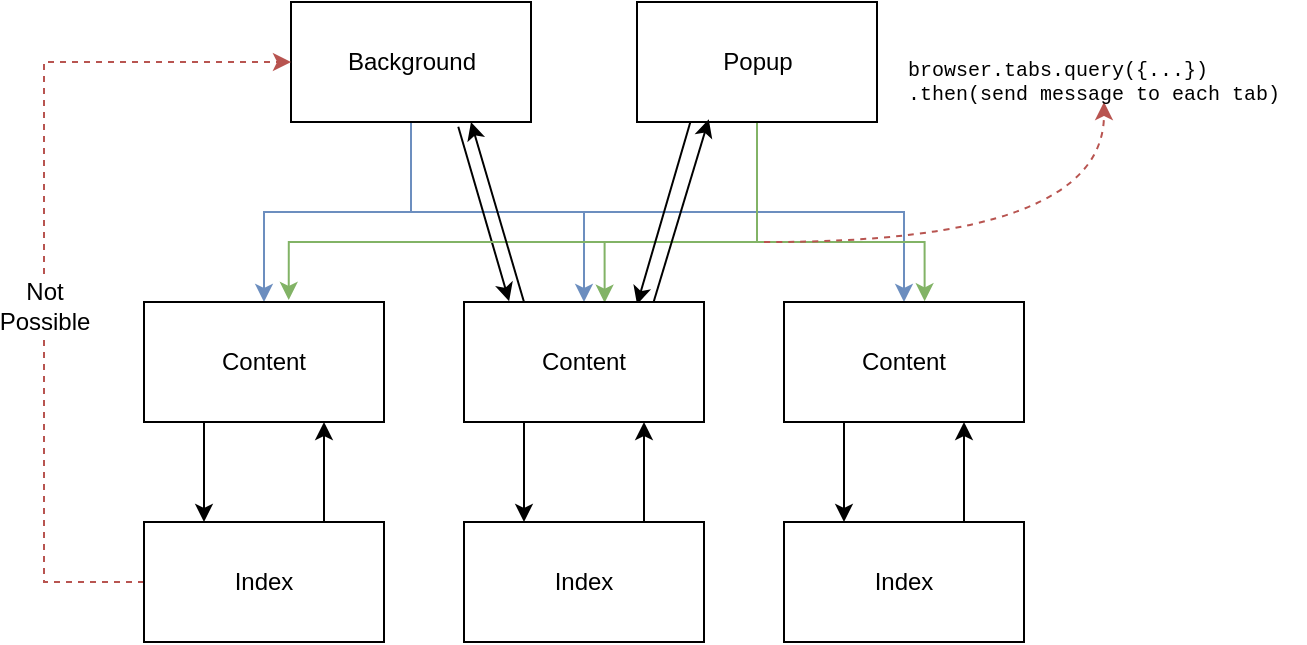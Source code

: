 <mxfile version="12.7.0" type="github">
  <diagram id="C5RBs43oDa-KdzZeNtuy" name="Page-1">
    <mxGraphModel dx="663" dy="433" grid="1" gridSize="10" guides="1" tooltips="1" connect="1" arrows="1" fold="1" page="1" pageScale="1" pageWidth="827" pageHeight="1169" math="0" shadow="0">
      <root>
        <mxCell id="WIyWlLk6GJQsqaUBKTNV-0"/>
        <mxCell id="WIyWlLk6GJQsqaUBKTNV-1" parent="WIyWlLk6GJQsqaUBKTNV-0"/>
        <mxCell id="lrDC-4FxMSfqcWCOpKcX-15" style="edgeStyle=orthogonalEdgeStyle;rounded=0;orthogonalLoop=1;jettySize=auto;html=1;exitX=0.5;exitY=1;exitDx=0;exitDy=0;entryX=0.5;entryY=0;entryDx=0;entryDy=0;fillColor=#dae8fc;strokeColor=#6c8ebf;" edge="1" parent="WIyWlLk6GJQsqaUBKTNV-1" source="lrDC-4FxMSfqcWCOpKcX-0" target="lrDC-4FxMSfqcWCOpKcX-4">
          <mxGeometry relative="1" as="geometry"/>
        </mxCell>
        <mxCell id="lrDC-4FxMSfqcWCOpKcX-16" style="edgeStyle=orthogonalEdgeStyle;rounded=0;orthogonalLoop=1;jettySize=auto;html=1;exitX=0.5;exitY=1;exitDx=0;exitDy=0;entryX=0.5;entryY=0;entryDx=0;entryDy=0;fillColor=#dae8fc;strokeColor=#6c8ebf;" edge="1" parent="WIyWlLk6GJQsqaUBKTNV-1" source="lrDC-4FxMSfqcWCOpKcX-0" target="lrDC-4FxMSfqcWCOpKcX-6">
          <mxGeometry relative="1" as="geometry"/>
        </mxCell>
        <mxCell id="lrDC-4FxMSfqcWCOpKcX-17" style="edgeStyle=orthogonalEdgeStyle;rounded=0;orthogonalLoop=1;jettySize=auto;html=1;exitX=0.5;exitY=1;exitDx=0;exitDy=0;entryX=0.5;entryY=0;entryDx=0;entryDy=0;fillColor=#dae8fc;strokeColor=#6c8ebf;" edge="1" parent="WIyWlLk6GJQsqaUBKTNV-1" source="lrDC-4FxMSfqcWCOpKcX-0" target="lrDC-4FxMSfqcWCOpKcX-8">
          <mxGeometry relative="1" as="geometry"/>
        </mxCell>
        <mxCell id="lrDC-4FxMSfqcWCOpKcX-22" style="edgeStyle=none;rounded=0;orthogonalLoop=1;jettySize=auto;html=1;exitX=0.697;exitY=1.04;exitDx=0;exitDy=0;entryX=0.188;entryY=-0.007;entryDx=0;entryDy=0;entryPerimeter=0;exitPerimeter=0;" edge="1" parent="WIyWlLk6GJQsqaUBKTNV-1" source="lrDC-4FxMSfqcWCOpKcX-0" target="lrDC-4FxMSfqcWCOpKcX-6">
          <mxGeometry relative="1" as="geometry"/>
        </mxCell>
        <mxCell id="lrDC-4FxMSfqcWCOpKcX-0" value="Background" style="rounded=0;whiteSpace=wrap;html=1;" vertex="1" parent="WIyWlLk6GJQsqaUBKTNV-1">
          <mxGeometry x="313.5" y="170" width="120" height="60" as="geometry"/>
        </mxCell>
        <mxCell id="lrDC-4FxMSfqcWCOpKcX-18" style="edgeStyle=orthogonalEdgeStyle;rounded=0;orthogonalLoop=1;jettySize=auto;html=1;exitX=0.5;exitY=1;exitDx=0;exitDy=0;entryX=0.603;entryY=-0.017;entryDx=0;entryDy=0;entryPerimeter=0;fillColor=#d5e8d4;strokeColor=#82b366;" edge="1" parent="WIyWlLk6GJQsqaUBKTNV-1" source="lrDC-4FxMSfqcWCOpKcX-1" target="lrDC-4FxMSfqcWCOpKcX-4">
          <mxGeometry relative="1" as="geometry">
            <Array as="points">
              <mxPoint x="547" y="290"/>
              <mxPoint x="312" y="290"/>
            </Array>
          </mxGeometry>
        </mxCell>
        <mxCell id="lrDC-4FxMSfqcWCOpKcX-19" style="edgeStyle=orthogonalEdgeStyle;rounded=0;orthogonalLoop=1;jettySize=auto;html=1;exitX=0.5;exitY=1;exitDx=0;exitDy=0;entryX=0.586;entryY=0.006;entryDx=0;entryDy=0;entryPerimeter=0;fillColor=#d5e8d4;strokeColor=#82b366;" edge="1" parent="WIyWlLk6GJQsqaUBKTNV-1" source="lrDC-4FxMSfqcWCOpKcX-1" target="lrDC-4FxMSfqcWCOpKcX-6">
          <mxGeometry relative="1" as="geometry">
            <Array as="points">
              <mxPoint x="547" y="290"/>
              <mxPoint x="470" y="290"/>
            </Array>
          </mxGeometry>
        </mxCell>
        <mxCell id="lrDC-4FxMSfqcWCOpKcX-20" style="edgeStyle=orthogonalEdgeStyle;rounded=0;orthogonalLoop=1;jettySize=auto;html=1;exitX=0.5;exitY=1;exitDx=0;exitDy=0;entryX=0.586;entryY=-0.006;entryDx=0;entryDy=0;entryPerimeter=0;fillColor=#d5e8d4;strokeColor=#82b366;" edge="1" parent="WIyWlLk6GJQsqaUBKTNV-1" source="lrDC-4FxMSfqcWCOpKcX-1" target="lrDC-4FxMSfqcWCOpKcX-8">
          <mxGeometry relative="1" as="geometry">
            <Array as="points">
              <mxPoint x="547" y="290"/>
              <mxPoint x="630" y="290"/>
            </Array>
          </mxGeometry>
        </mxCell>
        <mxCell id="lrDC-4FxMSfqcWCOpKcX-24" style="edgeStyle=none;rounded=0;orthogonalLoop=1;jettySize=auto;html=1;entryX=0.721;entryY=0.02;entryDx=0;entryDy=0;entryPerimeter=0;exitX=0.223;exitY=0.996;exitDx=0;exitDy=0;exitPerimeter=0;" edge="1" parent="WIyWlLk6GJQsqaUBKTNV-1" source="lrDC-4FxMSfqcWCOpKcX-1" target="lrDC-4FxMSfqcWCOpKcX-6">
          <mxGeometry relative="1" as="geometry">
            <mxPoint x="517" y="230" as="sourcePoint"/>
          </mxGeometry>
        </mxCell>
        <mxCell id="lrDC-4FxMSfqcWCOpKcX-1" value="Popup" style="rounded=0;whiteSpace=wrap;html=1;" vertex="1" parent="WIyWlLk6GJQsqaUBKTNV-1">
          <mxGeometry x="486.5" y="170" width="120" height="60" as="geometry"/>
        </mxCell>
        <mxCell id="lrDC-4FxMSfqcWCOpKcX-9" style="edgeStyle=orthogonalEdgeStyle;rounded=0;orthogonalLoop=1;jettySize=auto;html=1;exitX=0.75;exitY=0;exitDx=0;exitDy=0;entryX=0.75;entryY=1;entryDx=0;entryDy=0;" edge="1" parent="WIyWlLk6GJQsqaUBKTNV-1" source="lrDC-4FxMSfqcWCOpKcX-2" target="lrDC-4FxMSfqcWCOpKcX-4">
          <mxGeometry relative="1" as="geometry"/>
        </mxCell>
        <mxCell id="lrDC-4FxMSfqcWCOpKcX-25" style="edgeStyle=orthogonalEdgeStyle;rounded=0;orthogonalLoop=1;jettySize=auto;html=1;exitX=0;exitY=0.5;exitDx=0;exitDy=0;entryX=0;entryY=0.5;entryDx=0;entryDy=0;elbow=vertical;fillColor=#f8cecc;strokeColor=#b85450;dashed=1;" edge="1" parent="WIyWlLk6GJQsqaUBKTNV-1" source="lrDC-4FxMSfqcWCOpKcX-2" target="lrDC-4FxMSfqcWCOpKcX-0">
          <mxGeometry relative="1" as="geometry">
            <Array as="points">
              <mxPoint x="190" y="460"/>
              <mxPoint x="190" y="200"/>
            </Array>
          </mxGeometry>
        </mxCell>
        <mxCell id="lrDC-4FxMSfqcWCOpKcX-26" value="Not&lt;br&gt;Possible" style="text;html=1;align=center;verticalAlign=middle;resizable=0;points=[];labelBackgroundColor=#ffffff;" vertex="1" connectable="0" parent="lrDC-4FxMSfqcWCOpKcX-25">
          <mxGeometry x="-0.133" relative="1" as="geometry">
            <mxPoint as="offset"/>
          </mxGeometry>
        </mxCell>
        <mxCell id="lrDC-4FxMSfqcWCOpKcX-2" value="Index" style="rounded=0;whiteSpace=wrap;html=1;" vertex="1" parent="WIyWlLk6GJQsqaUBKTNV-1">
          <mxGeometry x="240" y="430" width="120" height="60" as="geometry"/>
        </mxCell>
        <mxCell id="lrDC-4FxMSfqcWCOpKcX-10" style="edgeStyle=orthogonalEdgeStyle;rounded=0;orthogonalLoop=1;jettySize=auto;html=1;exitX=0.25;exitY=1;exitDx=0;exitDy=0;entryX=0.25;entryY=0;entryDx=0;entryDy=0;" edge="1" parent="WIyWlLk6GJQsqaUBKTNV-1" source="lrDC-4FxMSfqcWCOpKcX-4" target="lrDC-4FxMSfqcWCOpKcX-2">
          <mxGeometry relative="1" as="geometry"/>
        </mxCell>
        <mxCell id="lrDC-4FxMSfqcWCOpKcX-4" value="Content" style="rounded=0;whiteSpace=wrap;html=1;" vertex="1" parent="WIyWlLk6GJQsqaUBKTNV-1">
          <mxGeometry x="240" y="320" width="120" height="60" as="geometry"/>
        </mxCell>
        <mxCell id="lrDC-4FxMSfqcWCOpKcX-11" style="edgeStyle=orthogonalEdgeStyle;rounded=0;orthogonalLoop=1;jettySize=auto;html=1;exitX=0.75;exitY=0;exitDx=0;exitDy=0;entryX=0.75;entryY=1;entryDx=0;entryDy=0;" edge="1" parent="WIyWlLk6GJQsqaUBKTNV-1" source="lrDC-4FxMSfqcWCOpKcX-5" target="lrDC-4FxMSfqcWCOpKcX-6">
          <mxGeometry relative="1" as="geometry"/>
        </mxCell>
        <mxCell id="lrDC-4FxMSfqcWCOpKcX-5" value="Index" style="rounded=0;whiteSpace=wrap;html=1;" vertex="1" parent="WIyWlLk6GJQsqaUBKTNV-1">
          <mxGeometry x="400" y="430" width="120" height="60" as="geometry"/>
        </mxCell>
        <mxCell id="lrDC-4FxMSfqcWCOpKcX-12" style="edgeStyle=orthogonalEdgeStyle;rounded=0;orthogonalLoop=1;jettySize=auto;html=1;exitX=0.25;exitY=1;exitDx=0;exitDy=0;entryX=0.25;entryY=0;entryDx=0;entryDy=0;" edge="1" parent="WIyWlLk6GJQsqaUBKTNV-1" source="lrDC-4FxMSfqcWCOpKcX-6" target="lrDC-4FxMSfqcWCOpKcX-5">
          <mxGeometry relative="1" as="geometry"/>
        </mxCell>
        <mxCell id="lrDC-4FxMSfqcWCOpKcX-21" style="rounded=0;orthogonalLoop=1;jettySize=auto;html=1;exitX=0.25;exitY=0;exitDx=0;exitDy=0;entryX=0.75;entryY=1;entryDx=0;entryDy=0;" edge="1" parent="WIyWlLk6GJQsqaUBKTNV-1" source="lrDC-4FxMSfqcWCOpKcX-6" target="lrDC-4FxMSfqcWCOpKcX-0">
          <mxGeometry relative="1" as="geometry"/>
        </mxCell>
        <mxCell id="lrDC-4FxMSfqcWCOpKcX-23" style="edgeStyle=none;rounded=0;orthogonalLoop=1;jettySize=auto;html=1;exitX=0.785;exitY=0.033;exitDx=0;exitDy=0;entryX=0.299;entryY=0.977;entryDx=0;entryDy=0;entryPerimeter=0;exitPerimeter=0;" edge="1" parent="WIyWlLk6GJQsqaUBKTNV-1" source="lrDC-4FxMSfqcWCOpKcX-6" target="lrDC-4FxMSfqcWCOpKcX-1">
          <mxGeometry relative="1" as="geometry"/>
        </mxCell>
        <mxCell id="lrDC-4FxMSfqcWCOpKcX-6" value="Content" style="rounded=0;whiteSpace=wrap;html=1;" vertex="1" parent="WIyWlLk6GJQsqaUBKTNV-1">
          <mxGeometry x="400" y="320" width="120" height="60" as="geometry"/>
        </mxCell>
        <mxCell id="lrDC-4FxMSfqcWCOpKcX-13" style="edgeStyle=orthogonalEdgeStyle;rounded=0;orthogonalLoop=1;jettySize=auto;html=1;exitX=0.75;exitY=0;exitDx=0;exitDy=0;entryX=0.75;entryY=1;entryDx=0;entryDy=0;" edge="1" parent="WIyWlLk6GJQsqaUBKTNV-1" source="lrDC-4FxMSfqcWCOpKcX-7" target="lrDC-4FxMSfqcWCOpKcX-8">
          <mxGeometry relative="1" as="geometry"/>
        </mxCell>
        <mxCell id="lrDC-4FxMSfqcWCOpKcX-7" value="Index" style="rounded=0;whiteSpace=wrap;html=1;" vertex="1" parent="WIyWlLk6GJQsqaUBKTNV-1">
          <mxGeometry x="560" y="430" width="120" height="60" as="geometry"/>
        </mxCell>
        <mxCell id="lrDC-4FxMSfqcWCOpKcX-14" style="edgeStyle=orthogonalEdgeStyle;rounded=0;orthogonalLoop=1;jettySize=auto;html=1;exitX=0.25;exitY=1;exitDx=0;exitDy=0;entryX=0.25;entryY=0;entryDx=0;entryDy=0;" edge="1" parent="WIyWlLk6GJQsqaUBKTNV-1" source="lrDC-4FxMSfqcWCOpKcX-8" target="lrDC-4FxMSfqcWCOpKcX-7">
          <mxGeometry relative="1" as="geometry"/>
        </mxCell>
        <mxCell id="lrDC-4FxMSfqcWCOpKcX-8" value="Content" style="rounded=0;whiteSpace=wrap;html=1;" vertex="1" parent="WIyWlLk6GJQsqaUBKTNV-1">
          <mxGeometry x="560" y="320" width="120" height="60" as="geometry"/>
        </mxCell>
        <mxCell id="lrDC-4FxMSfqcWCOpKcX-27" value="" style="endArrow=classic;html=1;dashed=1;edgeStyle=orthogonalEdgeStyle;curved=1;fillColor=#f8cecc;strokeColor=#b85450;" edge="1" parent="WIyWlLk6GJQsqaUBKTNV-1" target="lrDC-4FxMSfqcWCOpKcX-28">
          <mxGeometry width="50" height="50" relative="1" as="geometry">
            <mxPoint x="550" y="290" as="sourcePoint"/>
            <mxPoint x="690" y="230" as="targetPoint"/>
          </mxGeometry>
        </mxCell>
        <mxCell id="lrDC-4FxMSfqcWCOpKcX-28" value="browser.tabs.query({...})&lt;br style=&quot;font-size: 10px;&quot;&gt;.then(send message to each tab)" style="text;html=1;strokeColor=none;fillColor=none;align=left;verticalAlign=middle;whiteSpace=wrap;rounded=0;fontFamily=Courier New;fontSize=10;" vertex="1" parent="WIyWlLk6GJQsqaUBKTNV-1">
          <mxGeometry x="620" y="200" width="200" height="20" as="geometry"/>
        </mxCell>
      </root>
    </mxGraphModel>
  </diagram>
</mxfile>
